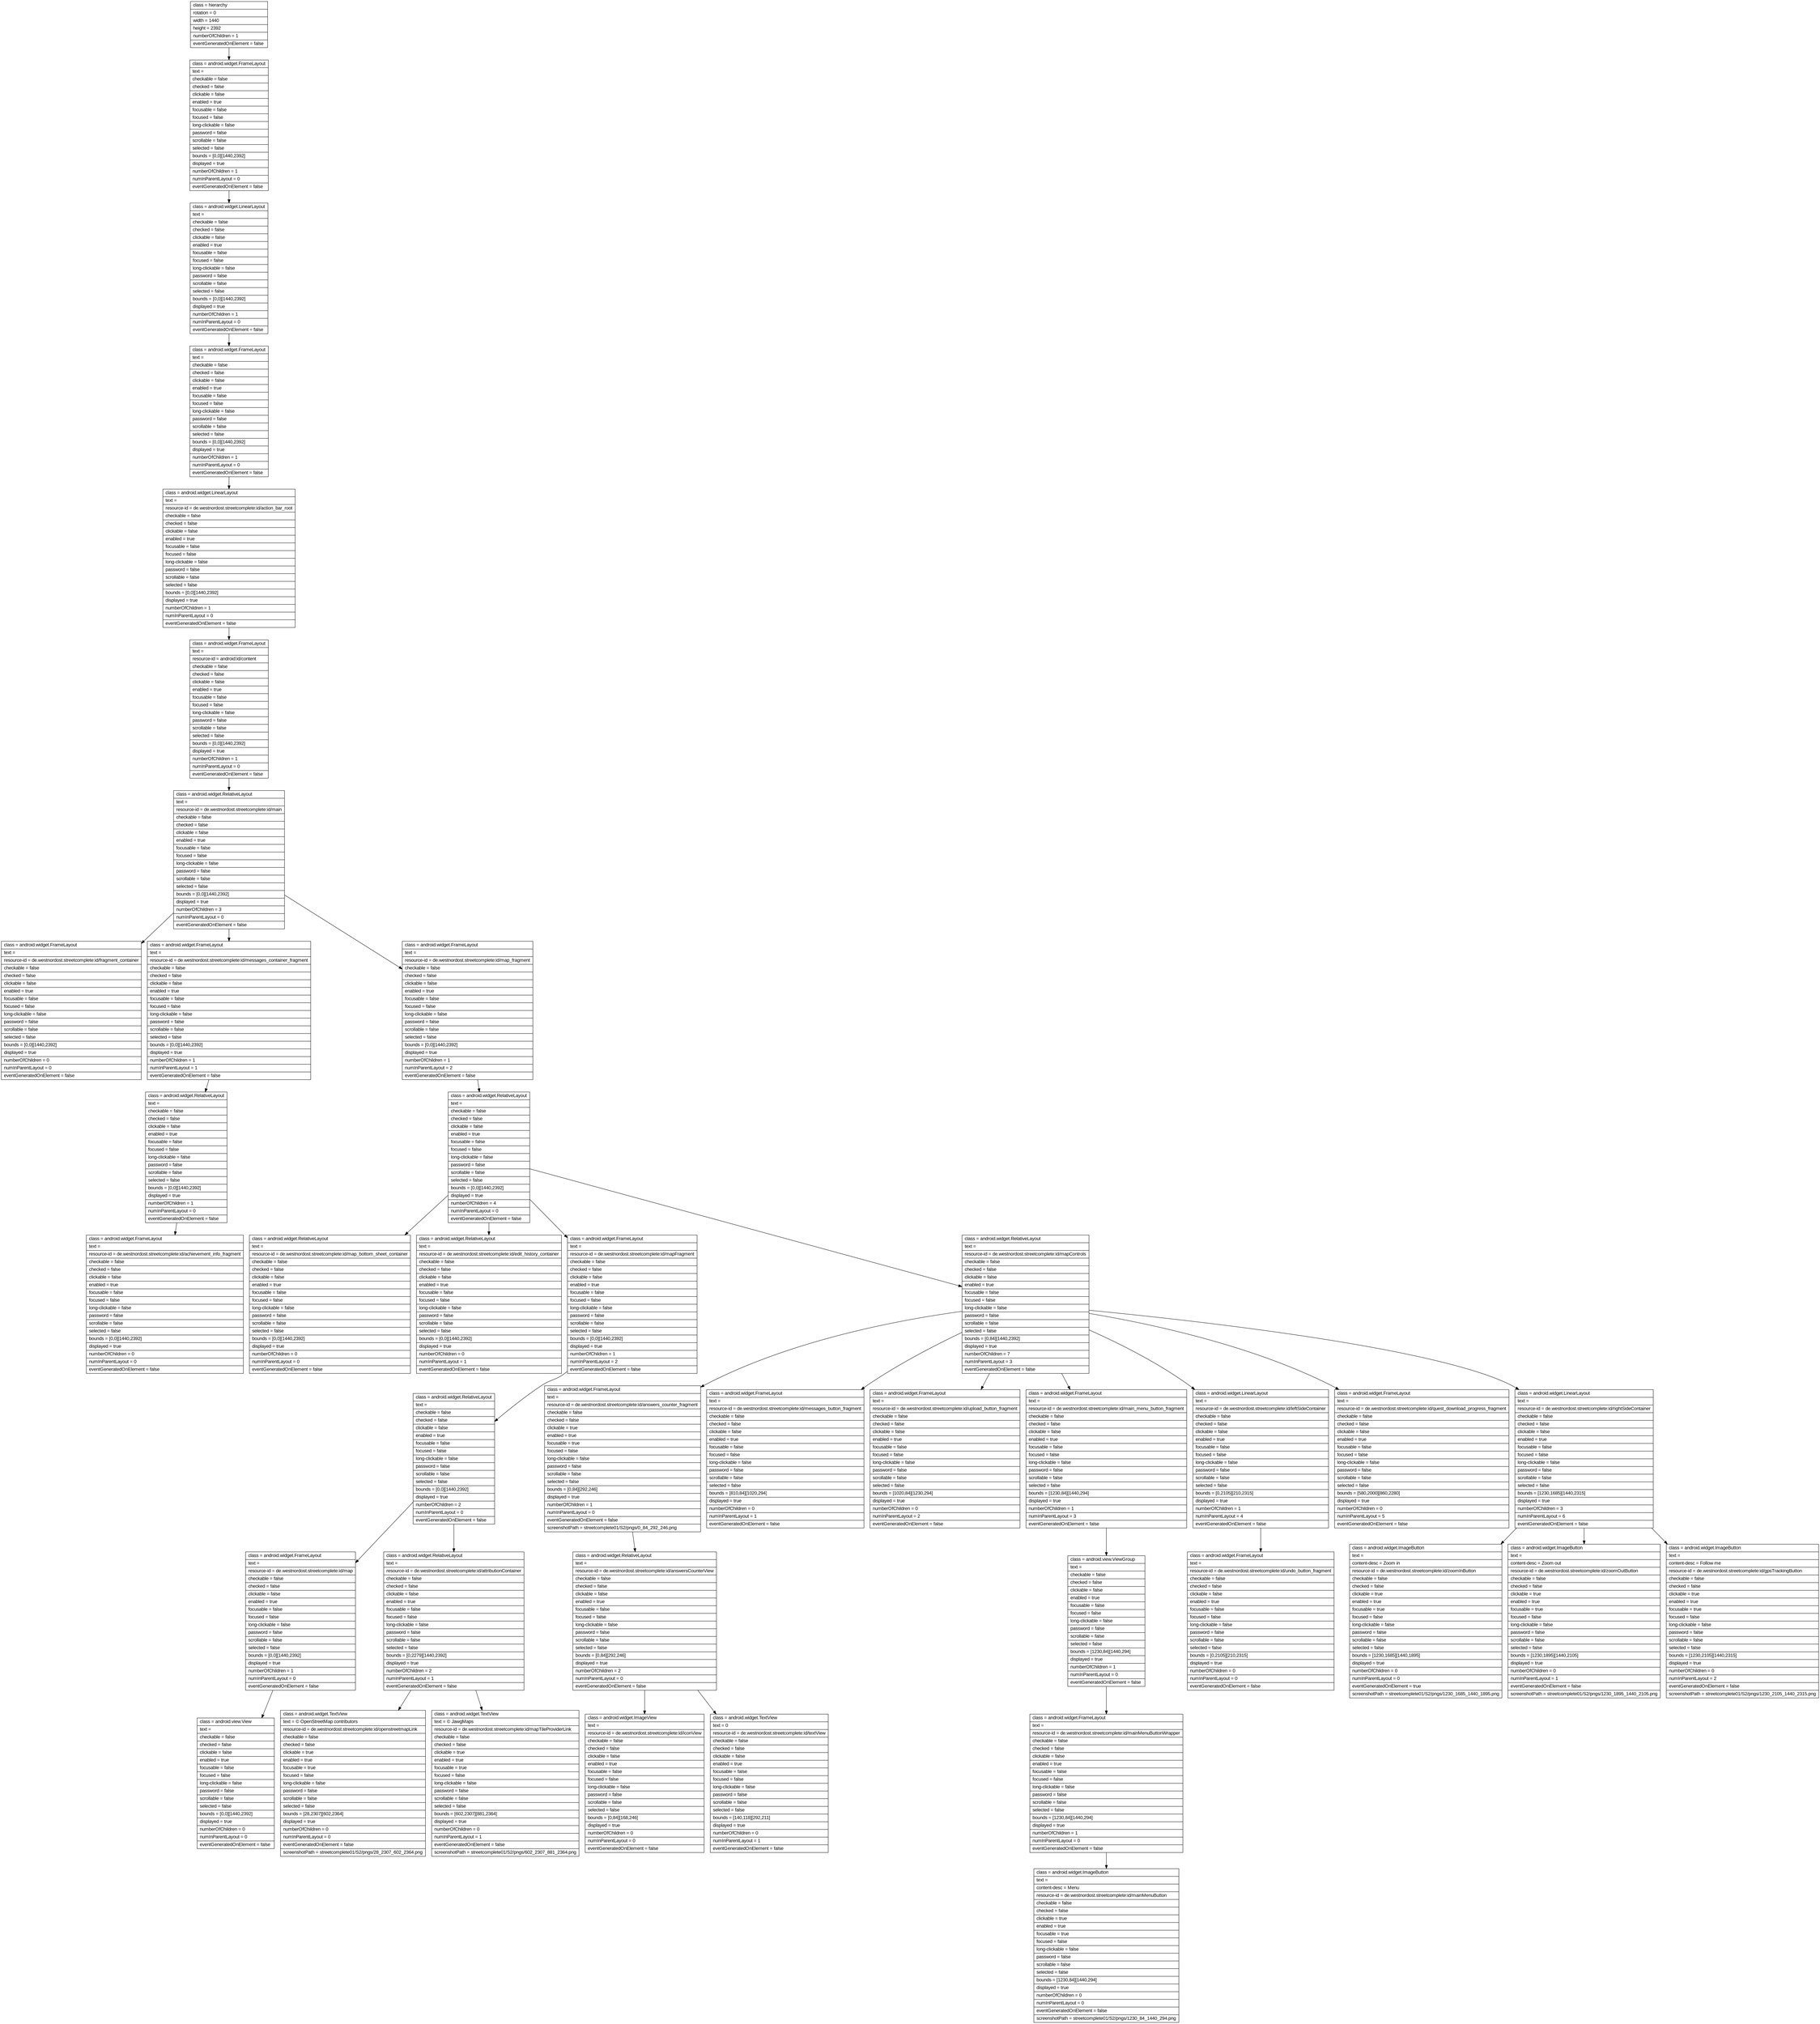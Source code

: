 digraph Layout {

	node [shape=record fontname=Arial];

	0	[label="{class = hierarchy\l|rotation = 0\l|width = 1440\l|height = 2392\l|numberOfChildren = 1\l|eventGeneratedOnElement = false \l}"]
	1	[label="{class = android.widget.FrameLayout\l|text = \l|checkable = false\l|checked = false\l|clickable = false\l|enabled = true\l|focusable = false\l|focused = false\l|long-clickable = false\l|password = false\l|scrollable = false\l|selected = false\l|bounds = [0,0][1440,2392]\l|displayed = true\l|numberOfChildren = 1\l|numInParentLayout = 0\l|eventGeneratedOnElement = false \l}"]
	2	[label="{class = android.widget.LinearLayout\l|text = \l|checkable = false\l|checked = false\l|clickable = false\l|enabled = true\l|focusable = false\l|focused = false\l|long-clickable = false\l|password = false\l|scrollable = false\l|selected = false\l|bounds = [0,0][1440,2392]\l|displayed = true\l|numberOfChildren = 1\l|numInParentLayout = 0\l|eventGeneratedOnElement = false \l}"]
	3	[label="{class = android.widget.FrameLayout\l|text = \l|checkable = false\l|checked = false\l|clickable = false\l|enabled = true\l|focusable = false\l|focused = false\l|long-clickable = false\l|password = false\l|scrollable = false\l|selected = false\l|bounds = [0,0][1440,2392]\l|displayed = true\l|numberOfChildren = 1\l|numInParentLayout = 0\l|eventGeneratedOnElement = false \l}"]
	4	[label="{class = android.widget.LinearLayout\l|text = \l|resource-id = de.westnordost.streetcomplete:id/action_bar_root\l|checkable = false\l|checked = false\l|clickable = false\l|enabled = true\l|focusable = false\l|focused = false\l|long-clickable = false\l|password = false\l|scrollable = false\l|selected = false\l|bounds = [0,0][1440,2392]\l|displayed = true\l|numberOfChildren = 1\l|numInParentLayout = 0\l|eventGeneratedOnElement = false \l}"]
	5	[label="{class = android.widget.FrameLayout\l|text = \l|resource-id = android:id/content\l|checkable = false\l|checked = false\l|clickable = false\l|enabled = true\l|focusable = false\l|focused = false\l|long-clickable = false\l|password = false\l|scrollable = false\l|selected = false\l|bounds = [0,0][1440,2392]\l|displayed = true\l|numberOfChildren = 1\l|numInParentLayout = 0\l|eventGeneratedOnElement = false \l}"]
	6	[label="{class = android.widget.RelativeLayout\l|text = \l|resource-id = de.westnordost.streetcomplete:id/main\l|checkable = false\l|checked = false\l|clickable = false\l|enabled = true\l|focusable = false\l|focused = false\l|long-clickable = false\l|password = false\l|scrollable = false\l|selected = false\l|bounds = [0,0][1440,2392]\l|displayed = true\l|numberOfChildren = 3\l|numInParentLayout = 0\l|eventGeneratedOnElement = false \l}"]
	7	[label="{class = android.widget.FrameLayout\l|text = \l|resource-id = de.westnordost.streetcomplete:id/fragment_container\l|checkable = false\l|checked = false\l|clickable = false\l|enabled = true\l|focusable = false\l|focused = false\l|long-clickable = false\l|password = false\l|scrollable = false\l|selected = false\l|bounds = [0,0][1440,2392]\l|displayed = true\l|numberOfChildren = 0\l|numInParentLayout = 0\l|eventGeneratedOnElement = false \l}"]
	8	[label="{class = android.widget.FrameLayout\l|text = \l|resource-id = de.westnordost.streetcomplete:id/messages_container_fragment\l|checkable = false\l|checked = false\l|clickable = false\l|enabled = true\l|focusable = false\l|focused = false\l|long-clickable = false\l|password = false\l|scrollable = false\l|selected = false\l|bounds = [0,0][1440,2392]\l|displayed = true\l|numberOfChildren = 1\l|numInParentLayout = 1\l|eventGeneratedOnElement = false \l}"]
	9	[label="{class = android.widget.FrameLayout\l|text = \l|resource-id = de.westnordost.streetcomplete:id/map_fragment\l|checkable = false\l|checked = false\l|clickable = false\l|enabled = true\l|focusable = false\l|focused = false\l|long-clickable = false\l|password = false\l|scrollable = false\l|selected = false\l|bounds = [0,0][1440,2392]\l|displayed = true\l|numberOfChildren = 1\l|numInParentLayout = 2\l|eventGeneratedOnElement = false \l}"]
	10	[label="{class = android.widget.RelativeLayout\l|text = \l|checkable = false\l|checked = false\l|clickable = false\l|enabled = true\l|focusable = false\l|focused = false\l|long-clickable = false\l|password = false\l|scrollable = false\l|selected = false\l|bounds = [0,0][1440,2392]\l|displayed = true\l|numberOfChildren = 1\l|numInParentLayout = 0\l|eventGeneratedOnElement = false \l}"]
	11	[label="{class = android.widget.RelativeLayout\l|text = \l|checkable = false\l|checked = false\l|clickable = false\l|enabled = true\l|focusable = false\l|focused = false\l|long-clickable = false\l|password = false\l|scrollable = false\l|selected = false\l|bounds = [0,0][1440,2392]\l|displayed = true\l|numberOfChildren = 4\l|numInParentLayout = 0\l|eventGeneratedOnElement = false \l}"]
	12	[label="{class = android.widget.FrameLayout\l|text = \l|resource-id = de.westnordost.streetcomplete:id/achievement_info_fragment\l|checkable = false\l|checked = false\l|clickable = false\l|enabled = true\l|focusable = false\l|focused = false\l|long-clickable = false\l|password = false\l|scrollable = false\l|selected = false\l|bounds = [0,0][1440,2392]\l|displayed = true\l|numberOfChildren = 0\l|numInParentLayout = 0\l|eventGeneratedOnElement = false \l}"]
	13	[label="{class = android.widget.RelativeLayout\l|text = \l|resource-id = de.westnordost.streetcomplete:id/map_bottom_sheet_container\l|checkable = false\l|checked = false\l|clickable = false\l|enabled = true\l|focusable = false\l|focused = false\l|long-clickable = false\l|password = false\l|scrollable = false\l|selected = false\l|bounds = [0,0][1440,2392]\l|displayed = true\l|numberOfChildren = 0\l|numInParentLayout = 0\l|eventGeneratedOnElement = false \l}"]
	14	[label="{class = android.widget.RelativeLayout\l|text = \l|resource-id = de.westnordost.streetcomplete:id/edit_history_container\l|checkable = false\l|checked = false\l|clickable = false\l|enabled = true\l|focusable = false\l|focused = false\l|long-clickable = false\l|password = false\l|scrollable = false\l|selected = false\l|bounds = [0,0][1440,2392]\l|displayed = true\l|numberOfChildren = 0\l|numInParentLayout = 1\l|eventGeneratedOnElement = false \l}"]
	15	[label="{class = android.widget.FrameLayout\l|text = \l|resource-id = de.westnordost.streetcomplete:id/mapFragment\l|checkable = false\l|checked = false\l|clickable = false\l|enabled = true\l|focusable = false\l|focused = false\l|long-clickable = false\l|password = false\l|scrollable = false\l|selected = false\l|bounds = [0,0][1440,2392]\l|displayed = true\l|numberOfChildren = 1\l|numInParentLayout = 2\l|eventGeneratedOnElement = false \l}"]
	16	[label="{class = android.widget.RelativeLayout\l|text = \l|resource-id = de.westnordost.streetcomplete:id/mapControls\l|checkable = false\l|checked = false\l|clickable = false\l|enabled = true\l|focusable = false\l|focused = false\l|long-clickable = false\l|password = false\l|scrollable = false\l|selected = false\l|bounds = [0,84][1440,2392]\l|displayed = true\l|numberOfChildren = 7\l|numInParentLayout = 3\l|eventGeneratedOnElement = false \l}"]
	17	[label="{class = android.widget.RelativeLayout\l|text = \l|checkable = false\l|checked = false\l|clickable = false\l|enabled = true\l|focusable = false\l|focused = false\l|long-clickable = false\l|password = false\l|scrollable = false\l|selected = false\l|bounds = [0,0][1440,2392]\l|displayed = true\l|numberOfChildren = 2\l|numInParentLayout = 0\l|eventGeneratedOnElement = false \l}"]
	18	[label="{class = android.widget.FrameLayout\l|text = \l|resource-id = de.westnordost.streetcomplete:id/answers_counter_fragment\l|checkable = false\l|checked = false\l|clickable = true\l|enabled = true\l|focusable = true\l|focused = false\l|long-clickable = false\l|password = false\l|scrollable = false\l|selected = false\l|bounds = [0,84][292,246]\l|displayed = true\l|numberOfChildren = 1\l|numInParentLayout = 0\l|eventGeneratedOnElement = false \l|screenshotPath = streetcomplete01/S2/pngs/0_84_292_246.png\l}"]
	19	[label="{class = android.widget.FrameLayout\l|text = \l|resource-id = de.westnordost.streetcomplete:id/messages_button_fragment\l|checkable = false\l|checked = false\l|clickable = false\l|enabled = true\l|focusable = false\l|focused = false\l|long-clickable = false\l|password = false\l|scrollable = false\l|selected = false\l|bounds = [810,84][1020,294]\l|displayed = true\l|numberOfChildren = 0\l|numInParentLayout = 1\l|eventGeneratedOnElement = false \l}"]
	20	[label="{class = android.widget.FrameLayout\l|text = \l|resource-id = de.westnordost.streetcomplete:id/upload_button_fragment\l|checkable = false\l|checked = false\l|clickable = false\l|enabled = true\l|focusable = false\l|focused = false\l|long-clickable = false\l|password = false\l|scrollable = false\l|selected = false\l|bounds = [1020,84][1230,294]\l|displayed = true\l|numberOfChildren = 0\l|numInParentLayout = 2\l|eventGeneratedOnElement = false \l}"]
	21	[label="{class = android.widget.FrameLayout\l|text = \l|resource-id = de.westnordost.streetcomplete:id/main_menu_button_fragment\l|checkable = false\l|checked = false\l|clickable = false\l|enabled = true\l|focusable = false\l|focused = false\l|long-clickable = false\l|password = false\l|scrollable = false\l|selected = false\l|bounds = [1230,84][1440,294]\l|displayed = true\l|numberOfChildren = 1\l|numInParentLayout = 3\l|eventGeneratedOnElement = false \l}"]
	22	[label="{class = android.widget.LinearLayout\l|text = \l|resource-id = de.westnordost.streetcomplete:id/leftSideContainer\l|checkable = false\l|checked = false\l|clickable = false\l|enabled = true\l|focusable = false\l|focused = false\l|long-clickable = false\l|password = false\l|scrollable = false\l|selected = false\l|bounds = [0,2105][210,2315]\l|displayed = true\l|numberOfChildren = 1\l|numInParentLayout = 4\l|eventGeneratedOnElement = false \l}"]
	23	[label="{class = android.widget.FrameLayout\l|text = \l|resource-id = de.westnordost.streetcomplete:id/quest_download_progress_fragment\l|checkable = false\l|checked = false\l|clickable = false\l|enabled = true\l|focusable = false\l|focused = false\l|long-clickable = false\l|password = false\l|scrollable = false\l|selected = false\l|bounds = [580,2000][860,2280]\l|displayed = true\l|numberOfChildren = 0\l|numInParentLayout = 5\l|eventGeneratedOnElement = false \l}"]
	24	[label="{class = android.widget.LinearLayout\l|text = \l|resource-id = de.westnordost.streetcomplete:id/rightSideContainer\l|checkable = false\l|checked = false\l|clickable = false\l|enabled = true\l|focusable = false\l|focused = false\l|long-clickable = false\l|password = false\l|scrollable = false\l|selected = false\l|bounds = [1230,1685][1440,2315]\l|displayed = true\l|numberOfChildren = 3\l|numInParentLayout = 6\l|eventGeneratedOnElement = false \l}"]
	25	[label="{class = android.widget.FrameLayout\l|text = \l|resource-id = de.westnordost.streetcomplete:id/map\l|checkable = false\l|checked = false\l|clickable = false\l|enabled = true\l|focusable = false\l|focused = false\l|long-clickable = false\l|password = false\l|scrollable = false\l|selected = false\l|bounds = [0,0][1440,2392]\l|displayed = true\l|numberOfChildren = 1\l|numInParentLayout = 0\l|eventGeneratedOnElement = false \l}"]
	26	[label="{class = android.widget.RelativeLayout\l|text = \l|resource-id = de.westnordost.streetcomplete:id/attributionContainer\l|checkable = false\l|checked = false\l|clickable = false\l|enabled = true\l|focusable = false\l|focused = false\l|long-clickable = false\l|password = false\l|scrollable = false\l|selected = false\l|bounds = [0,2279][1440,2392]\l|displayed = true\l|numberOfChildren = 2\l|numInParentLayout = 1\l|eventGeneratedOnElement = false \l}"]
	27	[label="{class = android.widget.RelativeLayout\l|text = \l|resource-id = de.westnordost.streetcomplete:id/answersCounterView\l|checkable = false\l|checked = false\l|clickable = false\l|enabled = true\l|focusable = false\l|focused = false\l|long-clickable = false\l|password = false\l|scrollable = false\l|selected = false\l|bounds = [0,84][292,246]\l|displayed = true\l|numberOfChildren = 2\l|numInParentLayout = 0\l|eventGeneratedOnElement = false \l}"]
	28	[label="{class = android.view.ViewGroup\l|text = \l|checkable = false\l|checked = false\l|clickable = false\l|enabled = true\l|focusable = false\l|focused = false\l|long-clickable = false\l|password = false\l|scrollable = false\l|selected = false\l|bounds = [1230,84][1440,294]\l|displayed = true\l|numberOfChildren = 1\l|numInParentLayout = 0\l|eventGeneratedOnElement = false \l}"]
	29	[label="{class = android.widget.FrameLayout\l|text = \l|resource-id = de.westnordost.streetcomplete:id/undo_button_fragment\l|checkable = false\l|checked = false\l|clickable = false\l|enabled = true\l|focusable = false\l|focused = false\l|long-clickable = false\l|password = false\l|scrollable = false\l|selected = false\l|bounds = [0,2105][210,2315]\l|displayed = true\l|numberOfChildren = 0\l|numInParentLayout = 0\l|eventGeneratedOnElement = false \l}"]
	30	[label="{class = android.widget.ImageButton\l|text = \l|content-desc = Zoom in\l|resource-id = de.westnordost.streetcomplete:id/zoomInButton\l|checkable = false\l|checked = false\l|clickable = true\l|enabled = true\l|focusable = true\l|focused = false\l|long-clickable = false\l|password = false\l|scrollable = false\l|selected = false\l|bounds = [1230,1685][1440,1895]\l|displayed = true\l|numberOfChildren = 0\l|numInParentLayout = 0\l|eventGeneratedOnElement = true \l|screenshotPath = streetcomplete01/S2/pngs/1230_1685_1440_1895.png\l}"]
	31	[label="{class = android.widget.ImageButton\l|text = \l|content-desc = Zoom out\l|resource-id = de.westnordost.streetcomplete:id/zoomOutButton\l|checkable = false\l|checked = false\l|clickable = true\l|enabled = true\l|focusable = true\l|focused = false\l|long-clickable = false\l|password = false\l|scrollable = false\l|selected = false\l|bounds = [1230,1895][1440,2105]\l|displayed = true\l|numberOfChildren = 0\l|numInParentLayout = 1\l|eventGeneratedOnElement = false \l|screenshotPath = streetcomplete01/S2/pngs/1230_1895_1440_2105.png\l}"]
	32	[label="{class = android.widget.ImageButton\l|text = \l|content-desc = Follow me\l|resource-id = de.westnordost.streetcomplete:id/gpsTrackingButton\l|checkable = false\l|checked = false\l|clickable = true\l|enabled = true\l|focusable = true\l|focused = false\l|long-clickable = false\l|password = false\l|scrollable = false\l|selected = false\l|bounds = [1230,2105][1440,2315]\l|displayed = true\l|numberOfChildren = 0\l|numInParentLayout = 2\l|eventGeneratedOnElement = false \l|screenshotPath = streetcomplete01/S2/pngs/1230_2105_1440_2315.png\l}"]
	33	[label="{class = android.view.View\l|text = \l|checkable = false\l|checked = false\l|clickable = false\l|enabled = true\l|focusable = false\l|focused = false\l|long-clickable = false\l|password = false\l|scrollable = false\l|selected = false\l|bounds = [0,0][1440,2392]\l|displayed = true\l|numberOfChildren = 0\l|numInParentLayout = 0\l|eventGeneratedOnElement = false \l}"]
	34	[label="{class = android.widget.TextView\l|text = © OpenStreetMap contributors\l|resource-id = de.westnordost.streetcomplete:id/openstreetmapLink\l|checkable = false\l|checked = false\l|clickable = true\l|enabled = true\l|focusable = true\l|focused = false\l|long-clickable = false\l|password = false\l|scrollable = false\l|selected = false\l|bounds = [28,2307][602,2364]\l|displayed = true\l|numberOfChildren = 0\l|numInParentLayout = 0\l|eventGeneratedOnElement = false \l|screenshotPath = streetcomplete01/S2/pngs/28_2307_602_2364.png\l}"]
	35	[label="{class = android.widget.TextView\l|text = © JawgMaps\l|resource-id = de.westnordost.streetcomplete:id/mapTileProviderLink\l|checkable = false\l|checked = false\l|clickable = true\l|enabled = true\l|focusable = true\l|focused = false\l|long-clickable = false\l|password = false\l|scrollable = false\l|selected = false\l|bounds = [602,2307][881,2364]\l|displayed = true\l|numberOfChildren = 0\l|numInParentLayout = 1\l|eventGeneratedOnElement = false \l|screenshotPath = streetcomplete01/S2/pngs/602_2307_881_2364.png\l}"]
	36	[label="{class = android.widget.ImageView\l|text = \l|resource-id = de.westnordost.streetcomplete:id/iconView\l|checkable = false\l|checked = false\l|clickable = false\l|enabled = true\l|focusable = false\l|focused = false\l|long-clickable = false\l|password = false\l|scrollable = false\l|selected = false\l|bounds = [0,84][168,246]\l|displayed = true\l|numberOfChildren = 0\l|numInParentLayout = 0\l|eventGeneratedOnElement = false \l}"]
	37	[label="{class = android.widget.TextView\l|text = 0\l|resource-id = de.westnordost.streetcomplete:id/textView\l|checkable = false\l|checked = false\l|clickable = false\l|enabled = true\l|focusable = false\l|focused = false\l|long-clickable = false\l|password = false\l|scrollable = false\l|selected = false\l|bounds = [140,118][292,211]\l|displayed = true\l|numberOfChildren = 0\l|numInParentLayout = 1\l|eventGeneratedOnElement = false \l}"]
	38	[label="{class = android.widget.FrameLayout\l|text = \l|resource-id = de.westnordost.streetcomplete:id/mainMenuButtonWrapper\l|checkable = false\l|checked = false\l|clickable = false\l|enabled = true\l|focusable = false\l|focused = false\l|long-clickable = false\l|password = false\l|scrollable = false\l|selected = false\l|bounds = [1230,84][1440,294]\l|displayed = true\l|numberOfChildren = 1\l|numInParentLayout = 0\l|eventGeneratedOnElement = false \l}"]
	39	[label="{class = android.widget.ImageButton\l|text = \l|content-desc = Menu\l|resource-id = de.westnordost.streetcomplete:id/mainMenuButton\l|checkable = false\l|checked = false\l|clickable = true\l|enabled = true\l|focusable = true\l|focused = false\l|long-clickable = false\l|password = false\l|scrollable = false\l|selected = false\l|bounds = [1230,84][1440,294]\l|displayed = true\l|numberOfChildren = 0\l|numInParentLayout = 0\l|eventGeneratedOnElement = false \l|screenshotPath = streetcomplete01/S2/pngs/1230_84_1440_294.png\l}"]


	0 -> 1
	1 -> 2
	2 -> 3
	3 -> 4
	4 -> 5
	5 -> 6
	6 -> 7
	6 -> 8
	6 -> 9
	8 -> 10
	9 -> 11
	10 -> 12
	11 -> 13
	11 -> 14
	11 -> 15
	11 -> 16
	15 -> 17
	16 -> 18
	16 -> 19
	16 -> 20
	16 -> 21
	16 -> 22
	16 -> 23
	16 -> 24
	17 -> 25
	17 -> 26
	18 -> 27
	21 -> 28
	22 -> 29
	24 -> 30
	24 -> 31
	24 -> 32
	25 -> 33
	26 -> 34
	26 -> 35
	27 -> 36
	27 -> 37
	28 -> 38
	38 -> 39


}